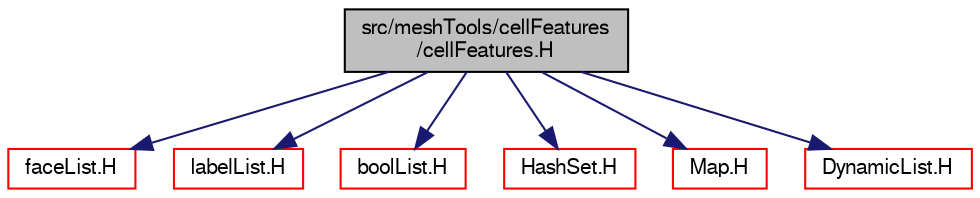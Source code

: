digraph "src/meshTools/cellFeatures/cellFeatures.H"
{
  bgcolor="transparent";
  edge [fontname="FreeSans",fontsize="10",labelfontname="FreeSans",labelfontsize="10"];
  node [fontname="FreeSans",fontsize="10",shape=record];
  Node0 [label="src/meshTools/cellFeatures\l/cellFeatures.H",height=0.2,width=0.4,color="black", fillcolor="grey75", style="filled", fontcolor="black"];
  Node0 -> Node1 [color="midnightblue",fontsize="10",style="solid",fontname="FreeSans"];
  Node1 [label="faceList.H",height=0.2,width=0.4,color="red",URL="$a11342.html"];
  Node0 -> Node67 [color="midnightblue",fontsize="10",style="solid",fontname="FreeSans"];
  Node67 [label="labelList.H",height=0.2,width=0.4,color="red",URL="$a12380.html"];
  Node0 -> Node145 [color="midnightblue",fontsize="10",style="solid",fontname="FreeSans"];
  Node145 [label="boolList.H",height=0.2,width=0.4,color="red",URL="$a12152.html"];
  Node0 -> Node146 [color="midnightblue",fontsize="10",style="solid",fontname="FreeSans"];
  Node146 [label="HashSet.H",height=0.2,width=0.4,color="red",URL="$a08471.html"];
  Node0 -> Node148 [color="midnightblue",fontsize="10",style="solid",fontname="FreeSans"];
  Node148 [label="Map.H",height=0.2,width=0.4,color="red",URL="$a08489.html"];
  Node0 -> Node71 [color="midnightblue",fontsize="10",style="solid",fontname="FreeSans"];
  Node71 [label="DynamicList.H",height=0.2,width=0.4,color="red",URL="$a08633.html"];
}
